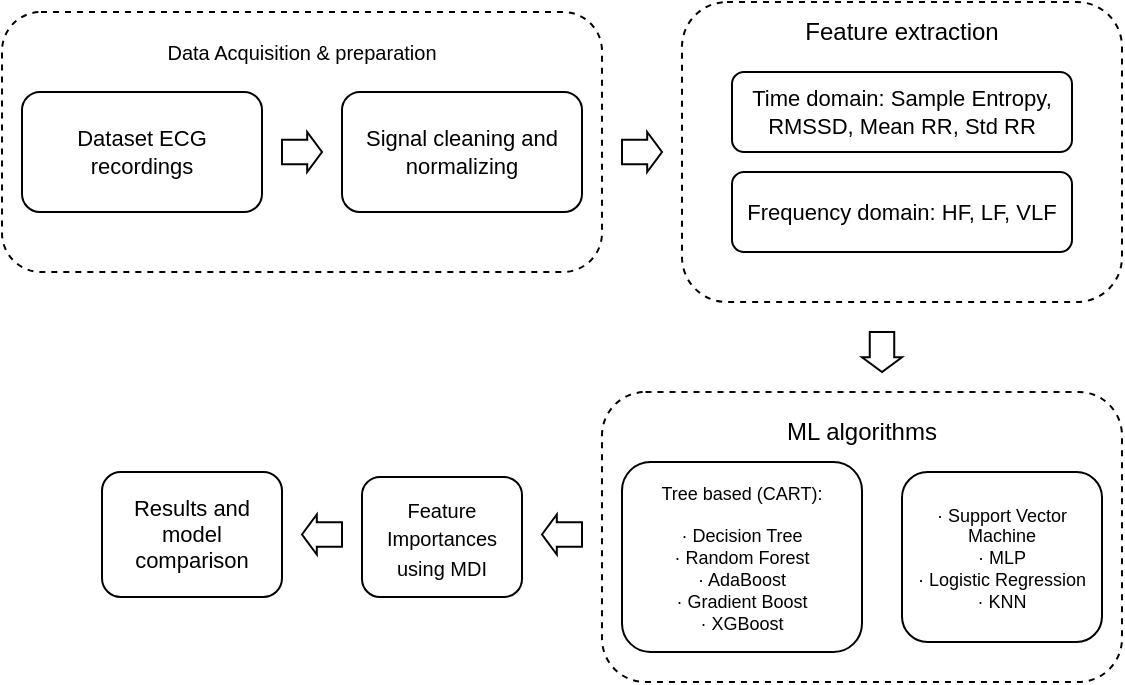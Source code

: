 <mxfile version="23.1.7" type="github">
  <diagram name="Page-1" id="T6E8E9UyFM7u3ccwh6Je">
    <mxGraphModel dx="869" dy="479" grid="1" gridSize="10" guides="1" tooltips="1" connect="1" arrows="1" fold="1" page="1" pageScale="1" pageWidth="850" pageHeight="1100" math="0" shadow="0">
      <root>
        <mxCell id="0" />
        <mxCell id="1" parent="0" />
        <mxCell id="N3LBaxZg7va_Hgt9mzJs-13" value="" style="rounded=1;whiteSpace=wrap;html=1;dashed=1;" vertex="1" parent="1">
          <mxGeometry x="10" y="90" width="300" height="130" as="geometry" />
        </mxCell>
        <mxCell id="iE3oBkrifCEsQNyjyv8l-1" value="Dataset ECG recordings" style="rounded=1;whiteSpace=wrap;html=1;fontSize=11;" parent="1" vertex="1">
          <mxGeometry x="20" y="130" width="120" height="60" as="geometry" />
        </mxCell>
        <mxCell id="iE3oBkrifCEsQNyjyv8l-2" value="&lt;font style=&quot;font-size: 10px;&quot;&gt;Data Acquisition &amp;amp; preparation&lt;/font&gt;" style="text;html=1;align=center;verticalAlign=middle;whiteSpace=wrap;rounded=0;" parent="1" vertex="1">
          <mxGeometry x="90" y="100" width="140" height="20" as="geometry" />
        </mxCell>
        <mxCell id="iE3oBkrifCEsQNyjyv8l-3" value="Signal cleaning and normalizing" style="rounded=1;whiteSpace=wrap;html=1;fontSize=11;" parent="1" vertex="1">
          <mxGeometry x="180" y="130" width="120" height="60" as="geometry" />
        </mxCell>
        <mxCell id="iE3oBkrifCEsQNyjyv8l-4" value="" style="rounded=1;whiteSpace=wrap;html=1;dashed=1;" parent="1" vertex="1">
          <mxGeometry x="350" y="85" width="220" height="150" as="geometry" />
        </mxCell>
        <mxCell id="bEEKKv8_C34YNvQZEIkM-1" value="Time domain: Sample Entropy, RMSSD, Mean RR, Std RR" style="rounded=1;whiteSpace=wrap;html=1;fontSize=11;" parent="1" vertex="1">
          <mxGeometry x="375" y="120" width="170" height="40" as="geometry" />
        </mxCell>
        <mxCell id="bEEKKv8_C34YNvQZEIkM-2" value="Frequency domain: HF, LF, VLF" style="rounded=1;whiteSpace=wrap;html=1;fontSize=11;" parent="1" vertex="1">
          <mxGeometry x="375" y="170" width="170" height="40" as="geometry" />
        </mxCell>
        <mxCell id="bEEKKv8_C34YNvQZEIkM-3" value="Feature extraction" style="text;html=1;align=center;verticalAlign=middle;whiteSpace=wrap;rounded=0;" parent="1" vertex="1">
          <mxGeometry x="410" y="85" width="100" height="30" as="geometry" />
        </mxCell>
        <mxCell id="bEEKKv8_C34YNvQZEIkM-5" value="" style="shape=singleArrow;whiteSpace=wrap;html=1;arrowWidth=0.612;arrowSize=0.37;" parent="1" vertex="1">
          <mxGeometry x="150" y="150" width="20" height="20" as="geometry" />
        </mxCell>
        <mxCell id="bEEKKv8_C34YNvQZEIkM-6" value="" style="shape=singleArrow;whiteSpace=wrap;html=1;arrowWidth=0.612;arrowSize=0.37;" parent="1" vertex="1">
          <mxGeometry x="320" y="150" width="20" height="20" as="geometry" />
        </mxCell>
        <mxCell id="N3LBaxZg7va_Hgt9mzJs-1" value="" style="rounded=1;whiteSpace=wrap;html=1;dashed=1;" vertex="1" parent="1">
          <mxGeometry x="310" y="280" width="260" height="145" as="geometry" />
        </mxCell>
        <mxCell id="N3LBaxZg7va_Hgt9mzJs-2" value="ML algorithms" style="text;html=1;align=center;verticalAlign=middle;whiteSpace=wrap;rounded=0;" vertex="1" parent="1">
          <mxGeometry x="370" y="285" width="140" height="30" as="geometry" />
        </mxCell>
        <mxCell id="N3LBaxZg7va_Hgt9mzJs-4" value="&lt;font style=&quot;font-size: 9px;&quot;&gt;&lt;br style=&quot;font-size: 9px;&quot;&gt;Tree based (CART):&lt;br style=&quot;font-size: 9px;&quot;&gt;&lt;br style=&quot;font-size: 9px;&quot;&gt;· Decision Tree&lt;br style=&quot;font-size: 9px;&quot;&gt;· Random Forest&lt;br style=&quot;font-size: 9px;&quot;&gt;· AdaBoost&lt;br style=&quot;font-size: 9px;&quot;&gt;· Gradient Boost&lt;br style=&quot;font-size: 9px;&quot;&gt;· XGBoost&lt;/font&gt;&lt;div style=&quot;font-size: 9px;&quot;&gt;&lt;br style=&quot;font-size: 9px;&quot;&gt;&lt;/div&gt;" style="rounded=1;whiteSpace=wrap;html=1;fontSize=9;" vertex="1" parent="1">
          <mxGeometry x="320" y="315" width="120" height="95" as="geometry" />
        </mxCell>
        <mxCell id="N3LBaxZg7va_Hgt9mzJs-6" value="&lt;br&gt;· Support Vector Machine&lt;br&gt;· MLP&lt;br&gt;· Logistic Regression&lt;br&gt;· KNN&lt;div&gt;&lt;br&gt;&lt;/div&gt;" style="rounded=1;whiteSpace=wrap;html=1;fontSize=9;" vertex="1" parent="1">
          <mxGeometry x="460" y="320" width="100" height="85" as="geometry" />
        </mxCell>
        <mxCell id="N3LBaxZg7va_Hgt9mzJs-7" value="" style="shape=singleArrow;whiteSpace=wrap;html=1;arrowWidth=0.612;arrowSize=0.37;rotation=90;" vertex="1" parent="1">
          <mxGeometry x="440" y="250" width="20" height="20" as="geometry" />
        </mxCell>
        <mxCell id="N3LBaxZg7va_Hgt9mzJs-9" value="&lt;font style=&quot;font-size: 10px;&quot;&gt;Feature Importances using MDI&lt;/font&gt;" style="rounded=1;whiteSpace=wrap;html=1;" vertex="1" parent="1">
          <mxGeometry x="190" y="322.5" width="80" height="60" as="geometry" />
        </mxCell>
        <mxCell id="N3LBaxZg7va_Hgt9mzJs-10" value="Results and model comparison" style="rounded=1;whiteSpace=wrap;html=1;fontSize=11;" vertex="1" parent="1">
          <mxGeometry x="60" y="320" width="90" height="62.5" as="geometry" />
        </mxCell>
        <mxCell id="N3LBaxZg7va_Hgt9mzJs-11" value="" style="shape=singleArrow;whiteSpace=wrap;html=1;arrowWidth=0.612;arrowSize=0.37;rotation=-180;" vertex="1" parent="1">
          <mxGeometry x="280" y="341.25" width="20" height="20" as="geometry" />
        </mxCell>
        <mxCell id="N3LBaxZg7va_Hgt9mzJs-12" value="" style="shape=singleArrow;whiteSpace=wrap;html=1;arrowWidth=0.612;arrowSize=0.37;rotation=-180;" vertex="1" parent="1">
          <mxGeometry x="160" y="341.25" width="20" height="20" as="geometry" />
        </mxCell>
      </root>
    </mxGraphModel>
  </diagram>
</mxfile>
